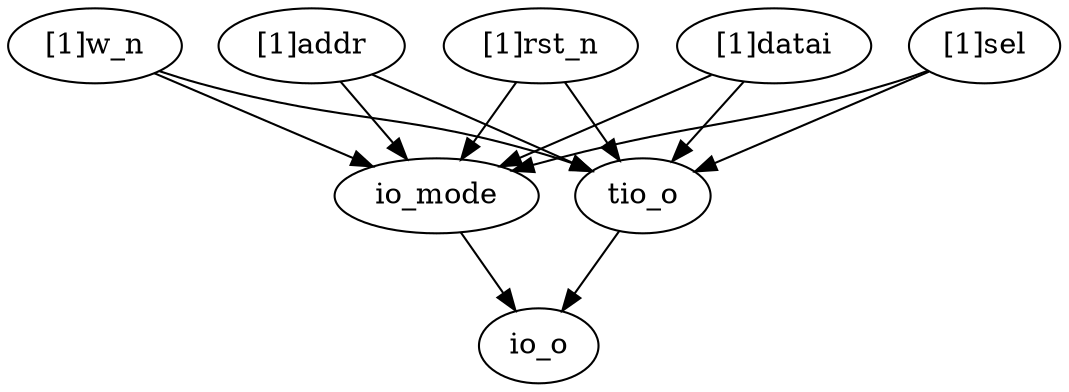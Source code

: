 strict digraph "" {
	io_o	 [complexity=0,
		importance=0.125449341713,
		rank=0.0];
	io_mode	 [complexity=3,
		importance=0.22687962957,
		rank=0.07562654319];
	io_mode -> io_o;
	tio_o	 [complexity=3,
		importance=0.22687962957,
		rank=0.07562654319];
	tio_o -> io_o;
	"[1]sel"	 [complexity=7,
		importance=0.511588449936,
		rank=0.0730840642766];
	"[1]sel" -> io_mode;
	"[1]sel" -> tio_o;
	"[1]w_n"	 [complexity=7,
		importance=0.511588449936,
		rank=0.0730840642766];
	"[1]w_n" -> io_mode;
	"[1]w_n" -> tio_o;
	"[1]addr"	 [complexity=4,
		importance=0.284708820367,
		rank=0.0711772050916];
	"[1]addr" -> io_mode;
	"[1]addr" -> tio_o;
	"[1]rst_n"	 [complexity=4,
		importance=0.511588449936,
		rank=0.127897112484];
	"[1]rst_n" -> io_mode;
	"[1]rst_n" -> tio_o;
	"[1]datai"	 [complexity=5,
		importance=0.284708820367,
		rank=0.0569417640733];
	"[1]datai" -> io_mode;
	"[1]datai" -> tio_o;
}
